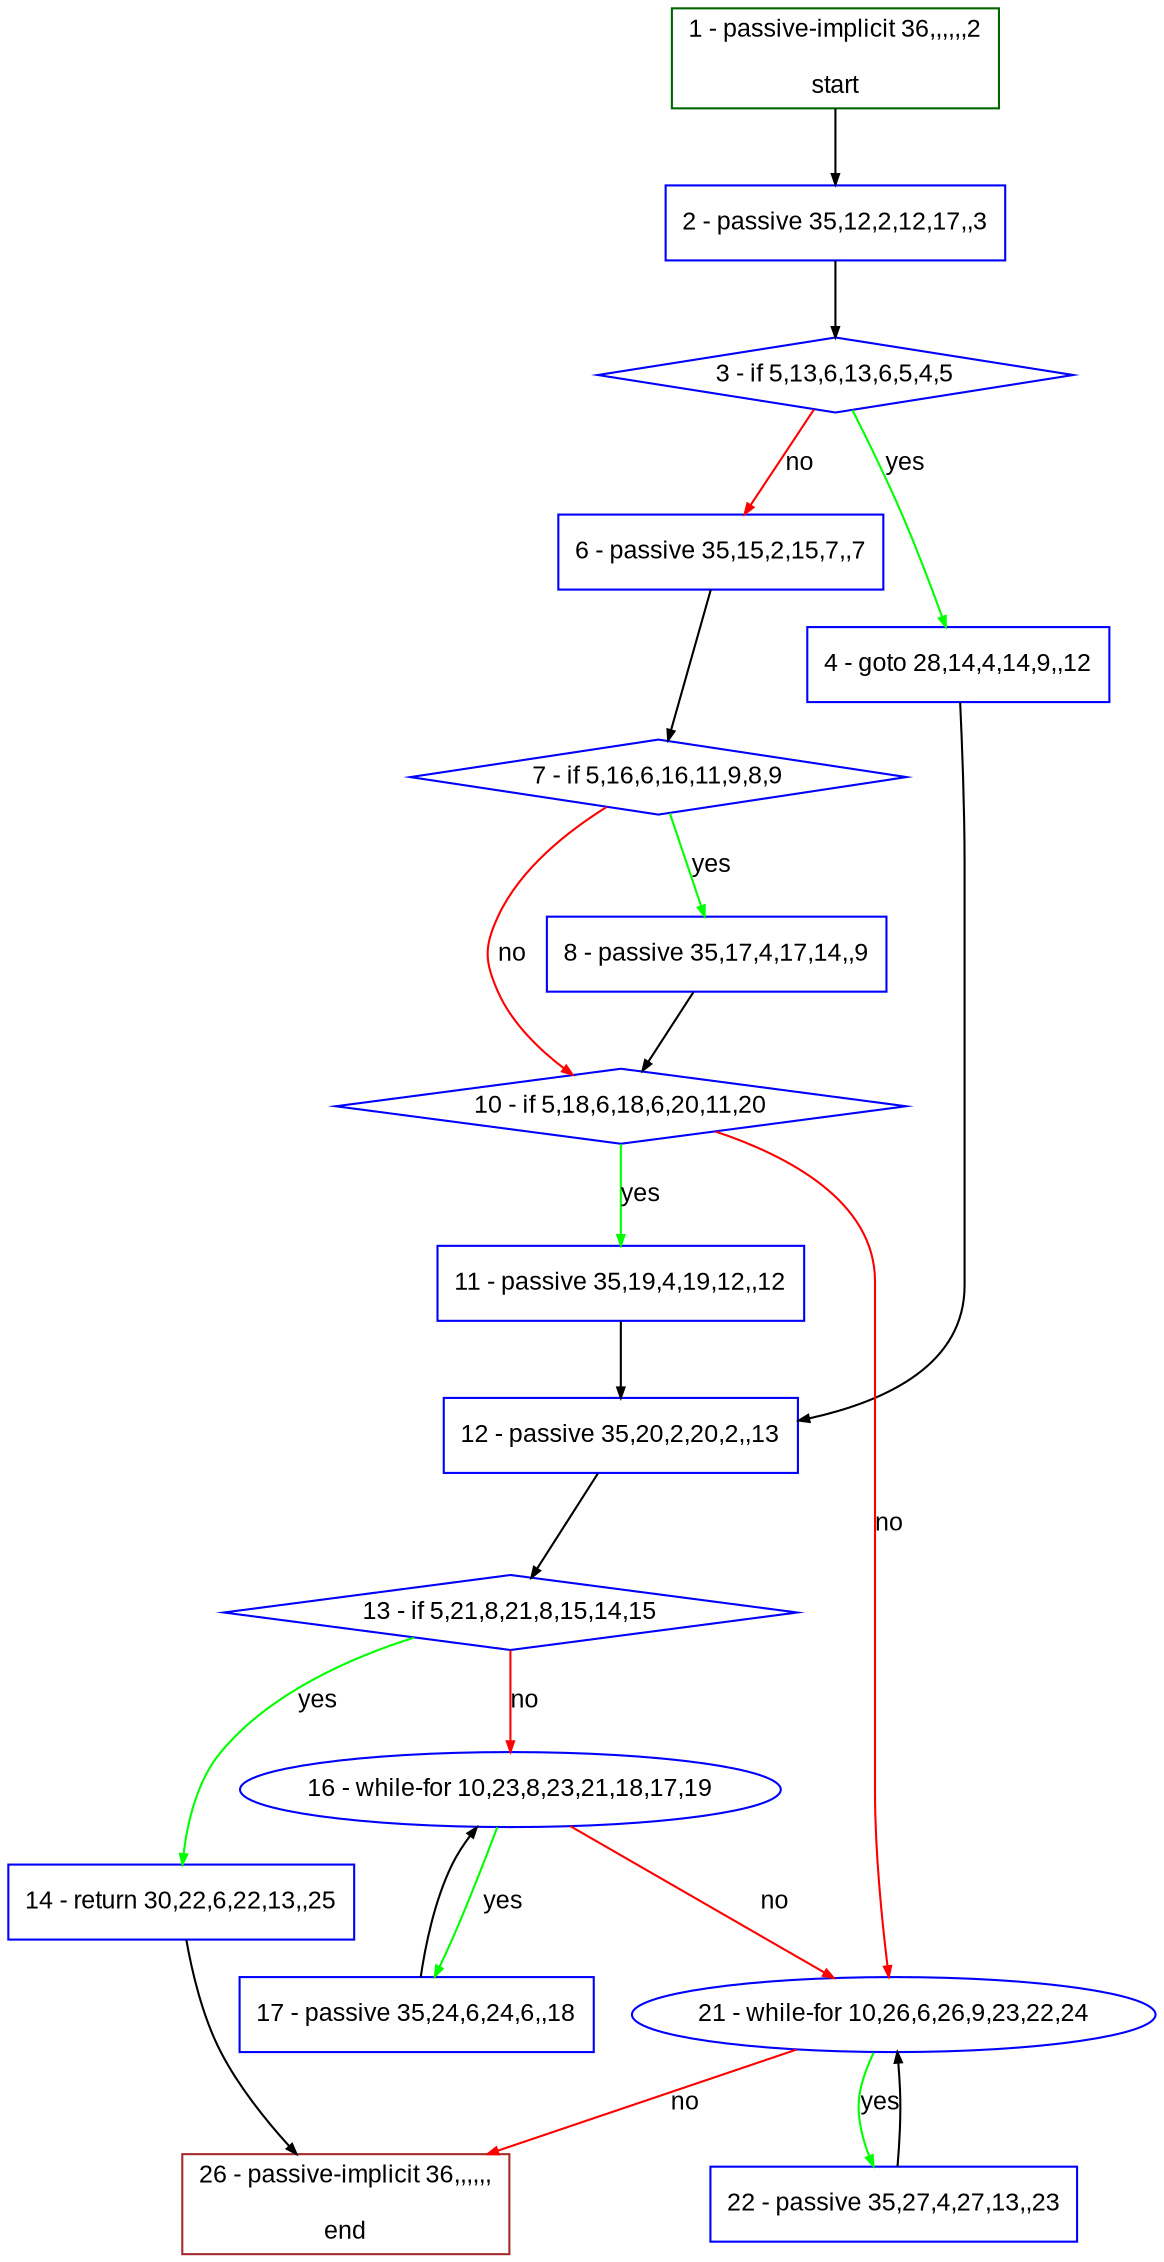 digraph "" {
  graph [bgcolor="white", fillcolor="#FFFFCC", pack="true", packmode="clust", fontname="Arial", label="", fontsize="12", compound="true", style="rounded,filled"];
  node [node_initialized="no", fillcolor="white", fontname="Arial", label="", color="grey", fontsize="12", fixedsize="false", compound="true", shape="rectangle", style="filled"];
  edge [arrowtail="none", lhead="", fontcolor="black", fontname="Arial", label="", color="black", fontsize="12", arrowhead="normal", arrowsize="0.5", compound="true", ltail="", dir="forward"];
  __N1 [fillcolor="#ffffff", label="2 - passive 35,12,2,12,17,,3", color="#0000ff", shape="box", style="filled"];
  __N2 [fillcolor="#ffffff", label="1 - passive-implicit 36,,,,,,2\n\nstart", color="#006400", shape="box", style="filled"];
  __N3 [fillcolor="#ffffff", label="3 - if 5,13,6,13,6,5,4,5", color="#0000ff", shape="diamond", style="filled"];
  __N4 [fillcolor="#ffffff", label="4 - goto 28,14,4,14,9,,12", color="#0000ff", shape="box", style="filled"];
  __N5 [fillcolor="#ffffff", label="6 - passive 35,15,2,15,7,,7", color="#0000ff", shape="box", style="filled"];
  __N6 [fillcolor="#ffffff", label="12 - passive 35,20,2,20,2,,13", color="#0000ff", shape="box", style="filled"];
  __N7 [fillcolor="#ffffff", label="7 - if 5,16,6,16,11,9,8,9", color="#0000ff", shape="diamond", style="filled"];
  __N8 [fillcolor="#ffffff", label="8 - passive 35,17,4,17,14,,9", color="#0000ff", shape="box", style="filled"];
  __N9 [fillcolor="#ffffff", label="10 - if 5,18,6,18,6,20,11,20", color="#0000ff", shape="diamond", style="filled"];
  __N10 [fillcolor="#ffffff", label="11 - passive 35,19,4,19,12,,12", color="#0000ff", shape="box", style="filled"];
  __N11 [fillcolor="#ffffff", label="21 - while-for 10,26,6,26,9,23,22,24", color="#0000ff", shape="oval", style="filled"];
  __N12 [fillcolor="#ffffff", label="13 - if 5,21,8,21,8,15,14,15", color="#0000ff", shape="diamond", style="filled"];
  __N13 [fillcolor="#ffffff", label="14 - return 30,22,6,22,13,,25", color="#0000ff", shape="box", style="filled"];
  __N14 [fillcolor="#ffffff", label="16 - while-for 10,23,8,23,21,18,17,19", color="#0000ff", shape="oval", style="filled"];
  __N15 [fillcolor="#ffffff", label="26 - passive-implicit 36,,,,,,\n\nend", color="#a52a2a", shape="box", style="filled"];
  __N16 [fillcolor="#ffffff", label="17 - passive 35,24,6,24,6,,18", color="#0000ff", shape="box", style="filled"];
  __N17 [fillcolor="#ffffff", label="22 - passive 35,27,4,27,13,,23", color="#0000ff", shape="box", style="filled"];
  __N2 -> __N1 [arrowtail="none", color="#000000", label="", arrowhead="normal", dir="forward"];
  __N1 -> __N3 [arrowtail="none", color="#000000", label="", arrowhead="normal", dir="forward"];
  __N3 -> __N4 [arrowtail="none", color="#00ff00", label="yes", arrowhead="normal", dir="forward"];
  __N3 -> __N5 [arrowtail="none", color="#ff0000", label="no", arrowhead="normal", dir="forward"];
  __N4 -> __N6 [arrowtail="none", color="#000000", label="", arrowhead="normal", dir="forward"];
  __N5 -> __N7 [arrowtail="none", color="#000000", label="", arrowhead="normal", dir="forward"];
  __N7 -> __N8 [arrowtail="none", color="#00ff00", label="yes", arrowhead="normal", dir="forward"];
  __N7 -> __N9 [arrowtail="none", color="#ff0000", label="no", arrowhead="normal", dir="forward"];
  __N8 -> __N9 [arrowtail="none", color="#000000", label="", arrowhead="normal", dir="forward"];
  __N9 -> __N10 [arrowtail="none", color="#00ff00", label="yes", arrowhead="normal", dir="forward"];
  __N9 -> __N11 [arrowtail="none", color="#ff0000", label="no", arrowhead="normal", dir="forward"];
  __N10 -> __N6 [arrowtail="none", color="#000000", label="", arrowhead="normal", dir="forward"];
  __N6 -> __N12 [arrowtail="none", color="#000000", label="", arrowhead="normal", dir="forward"];
  __N12 -> __N13 [arrowtail="none", color="#00ff00", label="yes", arrowhead="normal", dir="forward"];
  __N12 -> __N14 [arrowtail="none", color="#ff0000", label="no", arrowhead="normal", dir="forward"];
  __N13 -> __N15 [arrowtail="none", color="#000000", label="", arrowhead="normal", dir="forward"];
  __N14 -> __N16 [arrowtail="none", color="#00ff00", label="yes", arrowhead="normal", dir="forward"];
  __N16 -> __N14 [arrowtail="none", color="#000000", label="", arrowhead="normal", dir="forward"];
  __N14 -> __N11 [arrowtail="none", color="#ff0000", label="no", arrowhead="normal", dir="forward"];
  __N11 -> __N17 [arrowtail="none", color="#00ff00", label="yes", arrowhead="normal", dir="forward"];
  __N17 -> __N11 [arrowtail="none", color="#000000", label="", arrowhead="normal", dir="forward"];
  __N11 -> __N15 [arrowtail="none", color="#ff0000", label="no", arrowhead="normal", dir="forward"];
}
